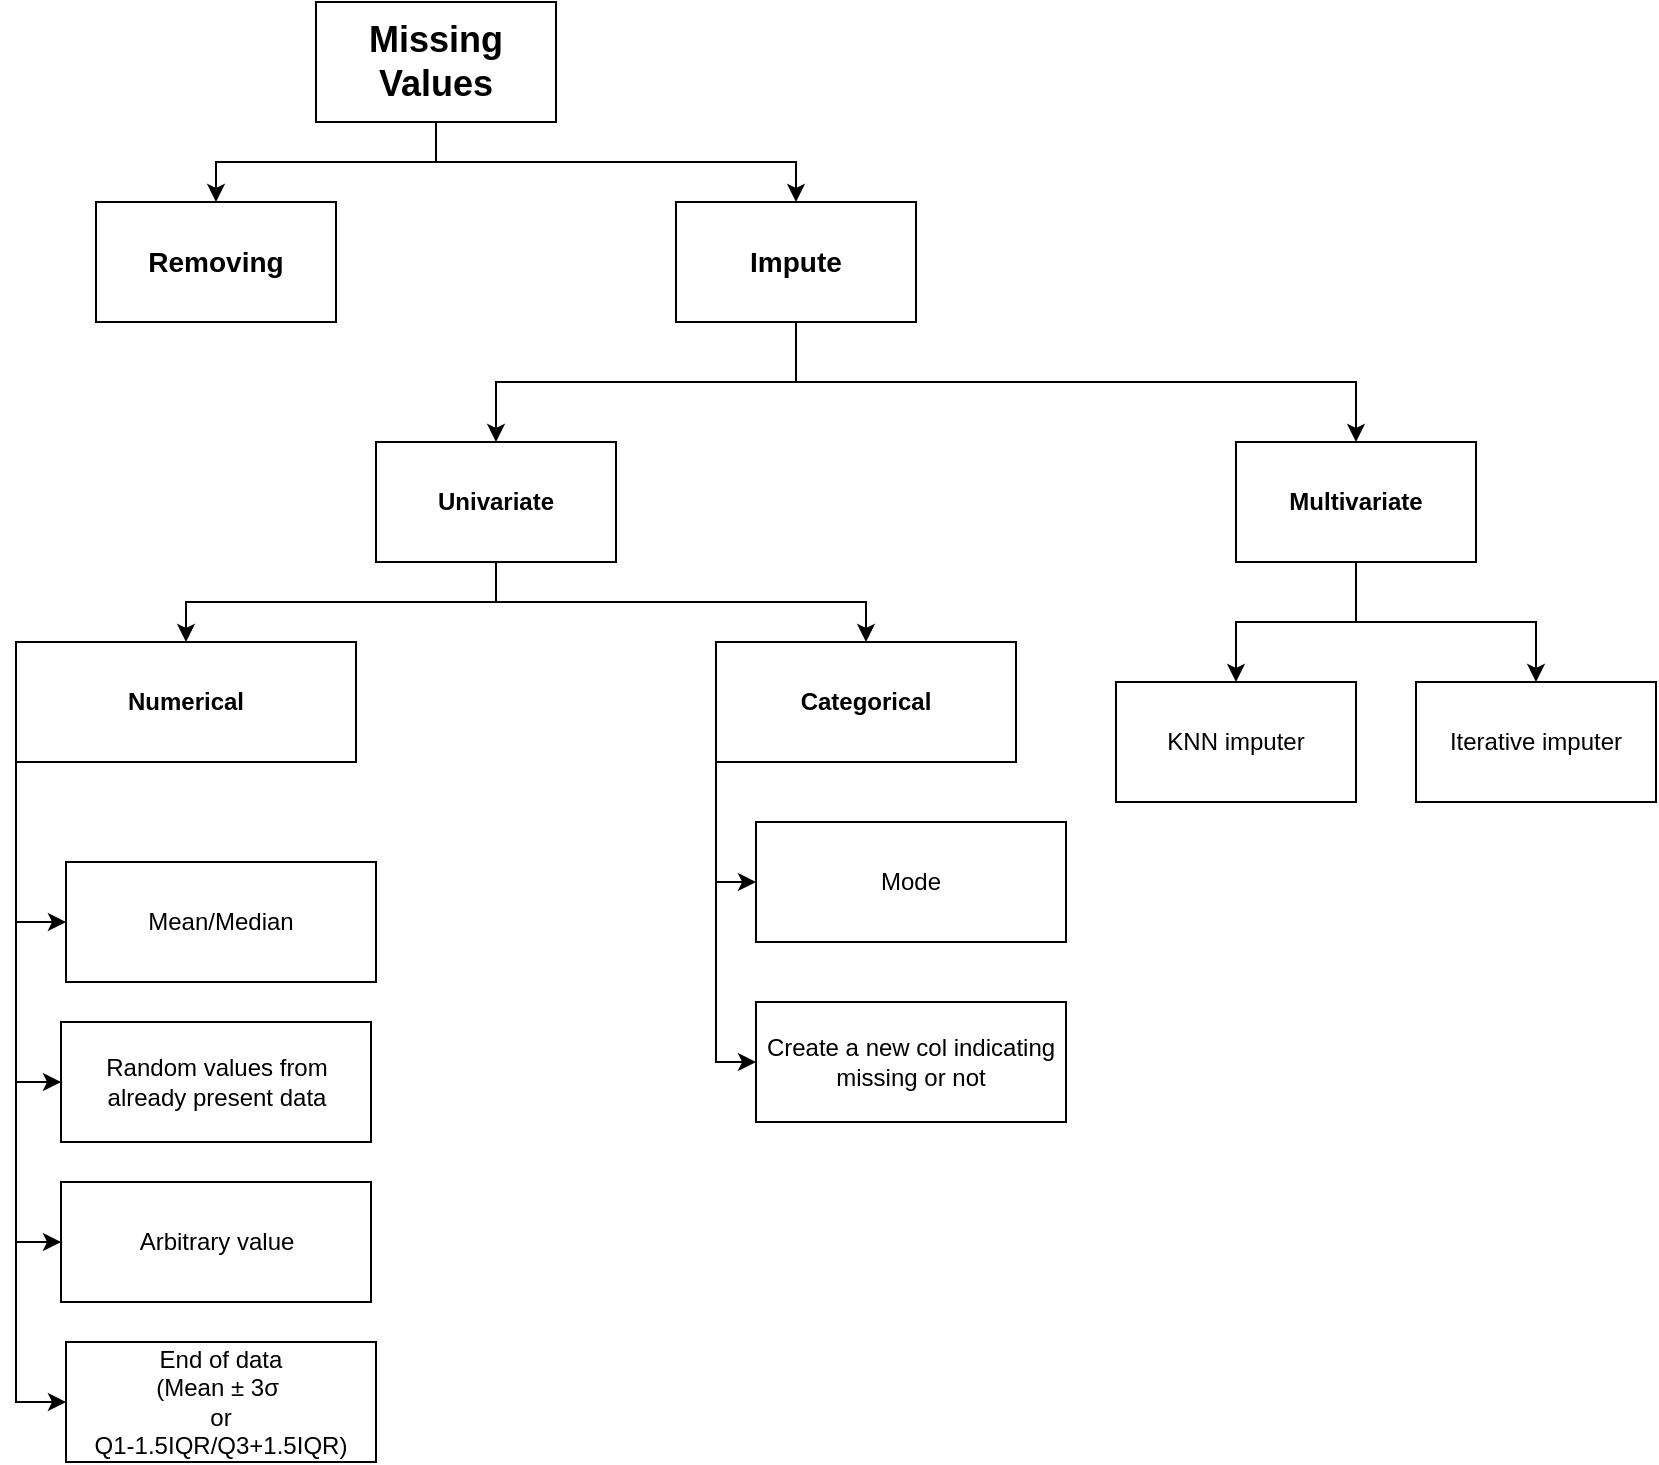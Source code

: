 <mxfile version="24.7.10">
  <diagram name="Page-1" id="-XPMnU7TbbDHJlBPXei2">
    <mxGraphModel dx="794" dy="418" grid="1" gridSize="10" guides="1" tooltips="1" connect="1" arrows="1" fold="1" page="1" pageScale="1" pageWidth="850" pageHeight="1100" math="0" shadow="0">
      <root>
        <mxCell id="0" />
        <mxCell id="1" parent="0" />
        <mxCell id="wvNQiRVMkWBIij5ukVHj-6" style="edgeStyle=orthogonalEdgeStyle;rounded=0;orthogonalLoop=1;jettySize=auto;html=1;exitX=0.5;exitY=1;exitDx=0;exitDy=0;entryX=0.5;entryY=0;entryDx=0;entryDy=0;" edge="1" parent="1" source="wvNQiRVMkWBIij5ukVHj-1" target="wvNQiRVMkWBIij5ukVHj-2">
          <mxGeometry relative="1" as="geometry" />
        </mxCell>
        <mxCell id="wvNQiRVMkWBIij5ukVHj-7" style="edgeStyle=orthogonalEdgeStyle;rounded=0;orthogonalLoop=1;jettySize=auto;html=1;exitX=0.5;exitY=1;exitDx=0;exitDy=0;entryX=0.5;entryY=0;entryDx=0;entryDy=0;" edge="1" parent="1" source="wvNQiRVMkWBIij5ukVHj-1" target="wvNQiRVMkWBIij5ukVHj-3">
          <mxGeometry relative="1" as="geometry" />
        </mxCell>
        <mxCell id="wvNQiRVMkWBIij5ukVHj-1" value="&lt;font style=&quot;font-size: 18px;&quot;&gt;&lt;b&gt;Missing Values&lt;/b&gt;&lt;/font&gt;" style="rounded=0;whiteSpace=wrap;html=1;" vertex="1" parent="1">
          <mxGeometry x="160" y="40" width="120" height="60" as="geometry" />
        </mxCell>
        <mxCell id="wvNQiRVMkWBIij5ukVHj-2" value="&lt;font style=&quot;font-size: 14px;&quot;&gt;&lt;b style=&quot;&quot;&gt;Removing&lt;/b&gt;&lt;/font&gt;" style="rounded=0;whiteSpace=wrap;html=1;" vertex="1" parent="1">
          <mxGeometry x="50" y="140" width="120" height="60" as="geometry" />
        </mxCell>
        <mxCell id="wvNQiRVMkWBIij5ukVHj-11" style="edgeStyle=orthogonalEdgeStyle;rounded=0;orthogonalLoop=1;jettySize=auto;html=1;exitX=0.5;exitY=1;exitDx=0;exitDy=0;entryX=0.5;entryY=0;entryDx=0;entryDy=0;" edge="1" parent="1" source="wvNQiRVMkWBIij5ukVHj-3" target="wvNQiRVMkWBIij5ukVHj-8">
          <mxGeometry relative="1" as="geometry" />
        </mxCell>
        <mxCell id="wvNQiRVMkWBIij5ukVHj-12" style="edgeStyle=orthogonalEdgeStyle;rounded=0;orthogonalLoop=1;jettySize=auto;html=1;exitX=0.5;exitY=1;exitDx=0;exitDy=0;entryX=0.5;entryY=0;entryDx=0;entryDy=0;" edge="1" parent="1" source="wvNQiRVMkWBIij5ukVHj-3" target="wvNQiRVMkWBIij5ukVHj-10">
          <mxGeometry relative="1" as="geometry" />
        </mxCell>
        <mxCell id="wvNQiRVMkWBIij5ukVHj-3" value="&lt;font style=&quot;font-size: 14px;&quot;&gt;&lt;b&gt;Impute&lt;/b&gt;&lt;/font&gt;" style="rounded=0;whiteSpace=wrap;html=1;" vertex="1" parent="1">
          <mxGeometry x="340" y="140" width="120" height="60" as="geometry" />
        </mxCell>
        <mxCell id="wvNQiRVMkWBIij5ukVHj-15" style="edgeStyle=orthogonalEdgeStyle;rounded=0;orthogonalLoop=1;jettySize=auto;html=1;exitX=0.5;exitY=1;exitDx=0;exitDy=0;entryX=0.5;entryY=0;entryDx=0;entryDy=0;" edge="1" parent="1" source="wvNQiRVMkWBIij5ukVHj-8" target="wvNQiRVMkWBIij5ukVHj-13">
          <mxGeometry relative="1" as="geometry" />
        </mxCell>
        <mxCell id="wvNQiRVMkWBIij5ukVHj-16" style="edgeStyle=orthogonalEdgeStyle;rounded=0;orthogonalLoop=1;jettySize=auto;html=1;exitX=0.5;exitY=1;exitDx=0;exitDy=0;entryX=0.5;entryY=0;entryDx=0;entryDy=0;" edge="1" parent="1" source="wvNQiRVMkWBIij5ukVHj-8" target="wvNQiRVMkWBIij5ukVHj-14">
          <mxGeometry relative="1" as="geometry" />
        </mxCell>
        <mxCell id="wvNQiRVMkWBIij5ukVHj-8" value="&lt;b&gt;Univariate&lt;/b&gt;" style="rounded=0;whiteSpace=wrap;html=1;" vertex="1" parent="1">
          <mxGeometry x="190" y="260" width="120" height="60" as="geometry" />
        </mxCell>
        <mxCell id="wvNQiRVMkWBIij5ukVHj-33" style="edgeStyle=orthogonalEdgeStyle;rounded=0;orthogonalLoop=1;jettySize=auto;html=1;exitX=0.5;exitY=1;exitDx=0;exitDy=0;entryX=0.5;entryY=0;entryDx=0;entryDy=0;" edge="1" parent="1" source="wvNQiRVMkWBIij5ukVHj-10" target="wvNQiRVMkWBIij5ukVHj-31">
          <mxGeometry relative="1" as="geometry" />
        </mxCell>
        <mxCell id="wvNQiRVMkWBIij5ukVHj-34" style="edgeStyle=orthogonalEdgeStyle;rounded=0;orthogonalLoop=1;jettySize=auto;html=1;exitX=0.5;exitY=1;exitDx=0;exitDy=0;entryX=0.5;entryY=0;entryDx=0;entryDy=0;" edge="1" parent="1" source="wvNQiRVMkWBIij5ukVHj-10" target="wvNQiRVMkWBIij5ukVHj-32">
          <mxGeometry relative="1" as="geometry" />
        </mxCell>
        <mxCell id="wvNQiRVMkWBIij5ukVHj-10" value="&lt;b&gt;Multivariate&lt;/b&gt;" style="rounded=0;whiteSpace=wrap;html=1;" vertex="1" parent="1">
          <mxGeometry x="620" y="260" width="120" height="60" as="geometry" />
        </mxCell>
        <mxCell id="wvNQiRVMkWBIij5ukVHj-21" style="edgeStyle=orthogonalEdgeStyle;rounded=0;orthogonalLoop=1;jettySize=auto;html=1;exitX=0;exitY=1;exitDx=0;exitDy=0;entryX=0;entryY=0.5;entryDx=0;entryDy=0;" edge="1" parent="1" source="wvNQiRVMkWBIij5ukVHj-13" target="wvNQiRVMkWBIij5ukVHj-20">
          <mxGeometry relative="1" as="geometry" />
        </mxCell>
        <mxCell id="wvNQiRVMkWBIij5ukVHj-22" style="edgeStyle=orthogonalEdgeStyle;rounded=0;orthogonalLoop=1;jettySize=auto;html=1;exitX=0;exitY=1;exitDx=0;exitDy=0;entryX=0;entryY=0.5;entryDx=0;entryDy=0;" edge="1" parent="1" source="wvNQiRVMkWBIij5ukVHj-13" target="wvNQiRVMkWBIij5ukVHj-17">
          <mxGeometry relative="1" as="geometry" />
        </mxCell>
        <mxCell id="wvNQiRVMkWBIij5ukVHj-23" style="edgeStyle=orthogonalEdgeStyle;rounded=0;orthogonalLoop=1;jettySize=auto;html=1;exitX=0;exitY=1;exitDx=0;exitDy=0;entryX=0;entryY=0.5;entryDx=0;entryDy=0;" edge="1" parent="1" source="wvNQiRVMkWBIij5ukVHj-13" target="wvNQiRVMkWBIij5ukVHj-18">
          <mxGeometry relative="1" as="geometry" />
        </mxCell>
        <mxCell id="wvNQiRVMkWBIij5ukVHj-24" style="edgeStyle=orthogonalEdgeStyle;rounded=0;orthogonalLoop=1;jettySize=auto;html=1;exitX=0;exitY=1;exitDx=0;exitDy=0;entryX=0;entryY=0.5;entryDx=0;entryDy=0;" edge="1" parent="1" source="wvNQiRVMkWBIij5ukVHj-13" target="wvNQiRVMkWBIij5ukVHj-19">
          <mxGeometry relative="1" as="geometry" />
        </mxCell>
        <mxCell id="wvNQiRVMkWBIij5ukVHj-13" value="&lt;b&gt;Numerical&lt;/b&gt;" style="rounded=0;whiteSpace=wrap;html=1;" vertex="1" parent="1">
          <mxGeometry x="10" y="360" width="170" height="60" as="geometry" />
        </mxCell>
        <mxCell id="wvNQiRVMkWBIij5ukVHj-29" style="edgeStyle=orthogonalEdgeStyle;rounded=0;orthogonalLoop=1;jettySize=auto;html=1;exitX=0;exitY=1;exitDx=0;exitDy=0;entryX=0;entryY=0.5;entryDx=0;entryDy=0;" edge="1" parent="1" source="wvNQiRVMkWBIij5ukVHj-14" target="wvNQiRVMkWBIij5ukVHj-25">
          <mxGeometry relative="1" as="geometry" />
        </mxCell>
        <mxCell id="wvNQiRVMkWBIij5ukVHj-30" style="edgeStyle=orthogonalEdgeStyle;rounded=0;orthogonalLoop=1;jettySize=auto;html=1;exitX=0;exitY=1;exitDx=0;exitDy=0;entryX=0;entryY=0.5;entryDx=0;entryDy=0;" edge="1" parent="1" source="wvNQiRVMkWBIij5ukVHj-14" target="wvNQiRVMkWBIij5ukVHj-28">
          <mxGeometry relative="1" as="geometry" />
        </mxCell>
        <mxCell id="wvNQiRVMkWBIij5ukVHj-14" value="&lt;b&gt;Categorical&lt;/b&gt;" style="rounded=0;whiteSpace=wrap;html=1;" vertex="1" parent="1">
          <mxGeometry x="360" y="360" width="150" height="60" as="geometry" />
        </mxCell>
        <mxCell id="wvNQiRVMkWBIij5ukVHj-17" value="Mean/Median" style="rounded=0;whiteSpace=wrap;html=1;" vertex="1" parent="1">
          <mxGeometry x="35" y="470" width="155" height="60" as="geometry" />
        </mxCell>
        <mxCell id="wvNQiRVMkWBIij5ukVHj-18" value="Random values from already present data" style="rounded=0;whiteSpace=wrap;html=1;" vertex="1" parent="1">
          <mxGeometry x="32.5" y="550" width="155" height="60" as="geometry" />
        </mxCell>
        <mxCell id="wvNQiRVMkWBIij5ukVHj-19" value="Arbitrary value" style="rounded=0;whiteSpace=wrap;html=1;" vertex="1" parent="1">
          <mxGeometry x="32.5" y="630" width="155" height="60" as="geometry" />
        </mxCell>
        <mxCell id="wvNQiRVMkWBIij5ukVHj-20" value="End of data&lt;div&gt;(Mean&amp;nbsp;± 3σ&amp;nbsp;&lt;/div&gt;&lt;div&gt;or&lt;/div&gt;&lt;div&gt;Q1-1.5IQR/&lt;span style=&quot;background-color: initial;&quot;&gt;Q3+1.5IQR&lt;/span&gt;&lt;span style=&quot;background-color: initial;&quot;&gt;)&lt;/span&gt;&lt;/div&gt;" style="rounded=0;whiteSpace=wrap;html=1;" vertex="1" parent="1">
          <mxGeometry x="35" y="710" width="155" height="60" as="geometry" />
        </mxCell>
        <mxCell id="wvNQiRVMkWBIij5ukVHj-25" value="Mode" style="rounded=0;whiteSpace=wrap;html=1;" vertex="1" parent="1">
          <mxGeometry x="380" y="450" width="155" height="60" as="geometry" />
        </mxCell>
        <mxCell id="wvNQiRVMkWBIij5ukVHj-28" value="Create a new col indicating missing or not" style="rounded=0;whiteSpace=wrap;html=1;" vertex="1" parent="1">
          <mxGeometry x="380" y="540" width="155" height="60" as="geometry" />
        </mxCell>
        <mxCell id="wvNQiRVMkWBIij5ukVHj-31" value="KNN imputer" style="rounded=0;whiteSpace=wrap;html=1;" vertex="1" parent="1">
          <mxGeometry x="560" y="380" width="120" height="60" as="geometry" />
        </mxCell>
        <mxCell id="wvNQiRVMkWBIij5ukVHj-32" value="Iterative imputer" style="rounded=0;whiteSpace=wrap;html=1;" vertex="1" parent="1">
          <mxGeometry x="710" y="380" width="120" height="60" as="geometry" />
        </mxCell>
      </root>
    </mxGraphModel>
  </diagram>
</mxfile>
